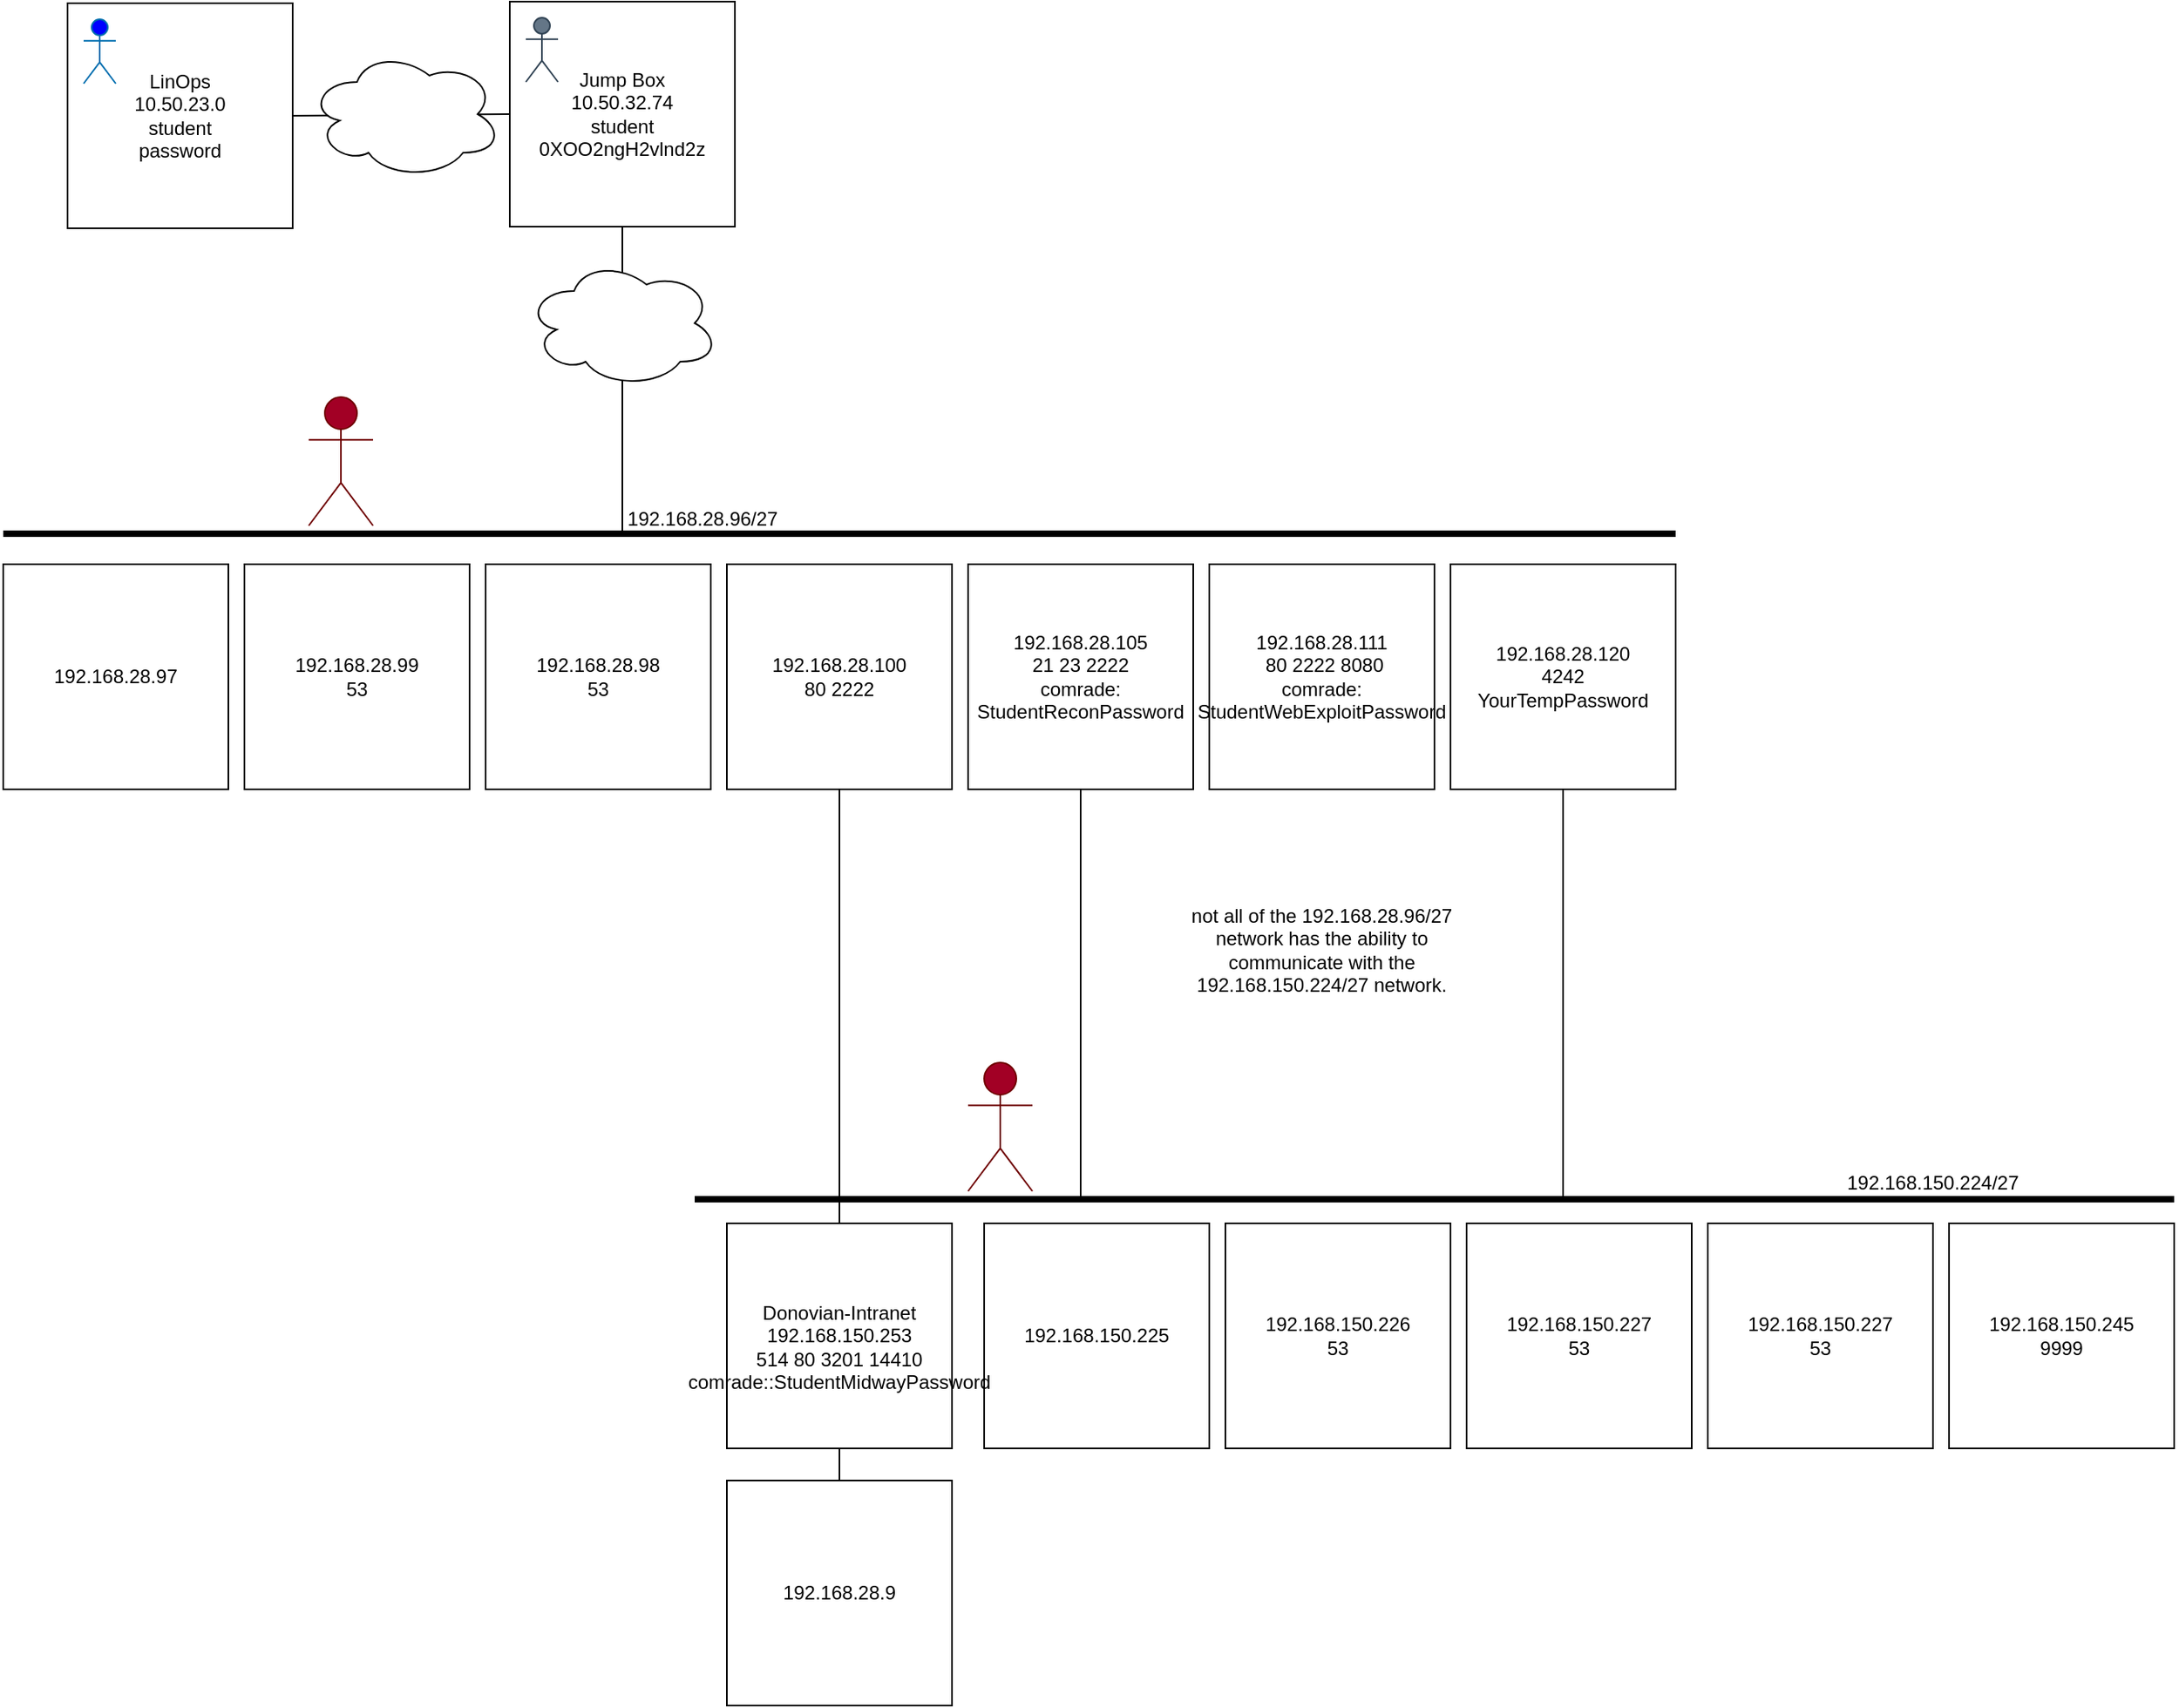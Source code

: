 <mxfile version="21.3.7" type="github" pages="3">
  <diagram name="Page-1" id="kOOMm8zKSmpwJIy81K7Q">
    <mxGraphModel dx="1726" dy="1020" grid="1" gridSize="10" guides="1" tooltips="1" connect="1" arrows="1" fold="1" page="1" pageScale="1" pageWidth="850" pageHeight="1100" math="0" shadow="0">
      <root>
        <mxCell id="0" />
        <mxCell id="1" parent="0" />
        <mxCell id="7rxzncGhu5H5seyyBJXx-3" value="" style="group" parent="1" vertex="1" connectable="0">
          <mxGeometry x="100" y="31" width="140" height="140" as="geometry" />
        </mxCell>
        <mxCell id="7rxzncGhu5H5seyyBJXx-1" value="&lt;div&gt;LinOps&lt;/div&gt;&lt;div&gt;10.50.23.0&lt;br&gt;&lt;/div&gt;&lt;div&gt;student&lt;/div&gt;&lt;div&gt;password&lt;br&gt;&lt;/div&gt;" style="whiteSpace=wrap;html=1;aspect=fixed;" parent="7rxzncGhu5H5seyyBJXx-3" vertex="1">
          <mxGeometry width="140" height="140" as="geometry" />
        </mxCell>
        <mxCell id="7rxzncGhu5H5seyyBJXx-2" value="" style="shape=umlActor;verticalLabelPosition=bottom;verticalAlign=top;html=1;outlineConnect=0;fillColor=#0000FF;fontColor=#ffffff;strokeColor=#006EAF;" parent="7rxzncGhu5H5seyyBJXx-3" vertex="1">
          <mxGeometry x="10" y="10" width="20" height="40" as="geometry" />
        </mxCell>
        <mxCell id="7rxzncGhu5H5seyyBJXx-6" value="" style="group" parent="1" vertex="1" connectable="0">
          <mxGeometry x="375" y="30" width="140" height="140" as="geometry" />
        </mxCell>
        <mxCell id="7rxzncGhu5H5seyyBJXx-4" value="&lt;div&gt;Jump Box&lt;br&gt;&lt;/div&gt;&lt;div&gt;10.50.32.74&lt;br&gt;&lt;/div&gt;&lt;div&gt;student&lt;/div&gt;&lt;div&gt;0XOO2ngH2vlnd2z&lt;br&gt;&lt;/div&gt;" style="whiteSpace=wrap;html=1;aspect=fixed;" parent="7rxzncGhu5H5seyyBJXx-6" vertex="1">
          <mxGeometry width="140" height="140" as="geometry" />
        </mxCell>
        <mxCell id="7rxzncGhu5H5seyyBJXx-5" value="" style="shape=umlActor;verticalLabelPosition=bottom;verticalAlign=top;html=1;outlineConnect=0;fillColor=#647687;fontColor=#ffffff;strokeColor=#314354;" parent="7rxzncGhu5H5seyyBJXx-6" vertex="1">
          <mxGeometry x="10" y="10" width="20" height="40" as="geometry" />
        </mxCell>
        <mxCell id="7rxzncGhu5H5seyyBJXx-9" value="" style="group;fillColor=#e51400;fontColor=#ffffff;strokeColor=#B20000;" parent="1" vertex="1" connectable="0">
          <mxGeometry x="210" y="380" width="140" height="140" as="geometry" />
        </mxCell>
        <mxCell id="7rxzncGhu5H5seyyBJXx-7" value="&lt;div&gt;192.168.28.99&lt;/div&gt;53" style="whiteSpace=wrap;html=1;aspect=fixed;" parent="7rxzncGhu5H5seyyBJXx-9" vertex="1">
          <mxGeometry width="140" height="140" as="geometry" />
        </mxCell>
        <mxCell id="7rxzncGhu5H5seyyBJXx-10" value="" style="endArrow=none;html=1;rounded=0;entryX=0;entryY=0.5;entryDx=0;entryDy=0;exitX=1;exitY=0.5;exitDx=0;exitDy=0;" parent="1" source="7rxzncGhu5H5seyyBJXx-1" target="7rxzncGhu5H5seyyBJXx-4" edge="1">
          <mxGeometry width="50" height="50" relative="1" as="geometry">
            <mxPoint x="270" y="140" as="sourcePoint" />
            <mxPoint x="320" y="90" as="targetPoint" />
          </mxGeometry>
        </mxCell>
        <mxCell id="7rxzncGhu5H5seyyBJXx-11" value="" style="ellipse;shape=cloud;whiteSpace=wrap;html=1;" parent="1" vertex="1">
          <mxGeometry x="250" y="60" width="120" height="80" as="geometry" />
        </mxCell>
        <mxCell id="7rxzncGhu5H5seyyBJXx-13" value="not all of the 192.168.28.96/27 network has the ability to communicate with the 192.168.150.224/27 network." style="text;html=1;strokeColor=none;fillColor=default;align=center;verticalAlign=middle;whiteSpace=wrap;rounded=0;" parent="1" vertex="1">
          <mxGeometry x="780" y="580" width="200" height="80" as="geometry" />
        </mxCell>
        <mxCell id="7rxzncGhu5H5seyyBJXx-15" value="" style="endArrow=none;html=1;rounded=0;entryX=0.5;entryY=1;entryDx=0;entryDy=0;" parent="1" target="7rxzncGhu5H5seyyBJXx-4" edge="1">
          <mxGeometry width="50" height="50" relative="1" as="geometry">
            <mxPoint x="445" y="360" as="sourcePoint" />
            <mxPoint x="520" y="240" as="targetPoint" />
          </mxGeometry>
        </mxCell>
        <mxCell id="7rxzncGhu5H5seyyBJXx-17" value="" style="line;strokeWidth=4;html=1;perimeter=backbonePerimeter;points=[];outlineConnect=0;" parent="1" vertex="1">
          <mxGeometry x="60" y="356" width="1040" height="10" as="geometry" />
        </mxCell>
        <mxCell id="7rxzncGhu5H5seyyBJXx-19" value="192.168.28.96/27" style="text;html=1;strokeColor=none;fillColor=none;align=center;verticalAlign=middle;whiteSpace=wrap;rounded=0;" parent="1" vertex="1">
          <mxGeometry x="465" y="337" width="60" height="30" as="geometry" />
        </mxCell>
        <mxCell id="7rxzncGhu5H5seyyBJXx-20" value="&lt;div&gt;192.168.28.98&lt;/div&gt;&lt;div&gt;53&lt;/div&gt;" style="whiteSpace=wrap;html=1;aspect=fixed;" parent="1" vertex="1">
          <mxGeometry x="360" y="380" width="140" height="140" as="geometry" />
        </mxCell>
        <mxCell id="7rxzncGhu5H5seyyBJXx-21" value="&lt;div&gt;192.168.28.100&lt;/div&gt;&lt;div&gt;80 2222&lt;br&gt;&lt;/div&gt;" style="whiteSpace=wrap;html=1;aspect=fixed;" parent="1" vertex="1">
          <mxGeometry x="510" y="380" width="140" height="140" as="geometry" />
        </mxCell>
        <mxCell id="7rxzncGhu5H5seyyBJXx-22" value="192.168.28.97" style="whiteSpace=wrap;html=1;aspect=fixed;" parent="1" vertex="1">
          <mxGeometry x="60" y="380" width="140" height="140" as="geometry" />
        </mxCell>
        <mxCell id="7rxzncGhu5H5seyyBJXx-23" value="&lt;div&gt;192.168.28.105&lt;/div&gt;&lt;div&gt;21 23 2222&lt;/div&gt;&lt;div&gt;comrade:&lt;/div&gt;&lt;div&gt;StudentReconPassword&lt;/div&gt;" style="whiteSpace=wrap;html=1;aspect=fixed;" parent="1" vertex="1">
          <mxGeometry x="660" y="380" width="140" height="140" as="geometry" />
        </mxCell>
        <mxCell id="7rxzncGhu5H5seyyBJXx-24" value="&lt;div&gt;192.168.28.111&lt;/div&gt;&lt;div&gt;&amp;nbsp;80 2222 8080&lt;/div&gt;&lt;div&gt;comrade:&lt;/div&gt;&lt;div&gt;StudentWebExploitPassword&lt;/div&gt;" style="whiteSpace=wrap;html=1;aspect=fixed;" parent="1" vertex="1">
          <mxGeometry x="810" y="380" width="140" height="140" as="geometry" />
        </mxCell>
        <mxCell id="7rxzncGhu5H5seyyBJXx-25" value="&lt;div&gt;192.168.28.120&lt;/div&gt;&lt;div&gt;4242&lt;/div&gt;&lt;div&gt;YourTempPassword&lt;br&gt;&lt;/div&gt;" style="whiteSpace=wrap;html=1;aspect=fixed;" parent="1" vertex="1">
          <mxGeometry x="960" y="380" width="140" height="140" as="geometry" />
        </mxCell>
        <mxCell id="7rxzncGhu5H5seyyBJXx-8" value="" style="shape=umlActor;verticalLabelPosition=bottom;verticalAlign=top;html=1;outlineConnect=0;fillColor=#a20025;fontColor=#ffffff;strokeColor=#6F0000;" parent="1" vertex="1">
          <mxGeometry x="660" y="690" width="40" height="80" as="geometry" />
        </mxCell>
        <mxCell id="7rxzncGhu5H5seyyBJXx-26" value="" style="ellipse;shape=cloud;whiteSpace=wrap;html=1;" parent="1" vertex="1">
          <mxGeometry x="385" y="190" width="120" height="80" as="geometry" />
        </mxCell>
        <mxCell id="7rxzncGhu5H5seyyBJXx-32" value="192.168.150.225" style="whiteSpace=wrap;html=1;aspect=fixed;" parent="1" vertex="1">
          <mxGeometry x="670" y="790" width="140" height="140" as="geometry" />
        </mxCell>
        <mxCell id="7rxzncGhu5H5seyyBJXx-33" value="&lt;div&gt;192.168.150.226&lt;/div&gt;&lt;div&gt;53&lt;/div&gt;" style="whiteSpace=wrap;html=1;aspect=fixed;" parent="1" vertex="1">
          <mxGeometry x="820" y="790" width="140" height="140" as="geometry" />
        </mxCell>
        <mxCell id="7rxzncGhu5H5seyyBJXx-34" value="&lt;div&gt;192.168.150.227&lt;/div&gt;&lt;div&gt;53&lt;br&gt;&lt;/div&gt;" style="whiteSpace=wrap;html=1;aspect=fixed;" parent="1" vertex="1">
          <mxGeometry x="970" y="790" width="140" height="140" as="geometry" />
        </mxCell>
        <mxCell id="7rxzncGhu5H5seyyBJXx-35" value="" style="shape=umlActor;verticalLabelPosition=bottom;verticalAlign=top;html=1;outlineConnect=0;fillColor=#a20025;fontColor=#ffffff;strokeColor=#6F0000;" parent="1" vertex="1">
          <mxGeometry x="250" y="276" width="40" height="80" as="geometry" />
        </mxCell>
        <mxCell id="7rxzncGhu5H5seyyBJXx-39" value="" style="endArrow=none;html=1;rounded=0;entryX=0.5;entryY=1;entryDx=0;entryDy=0;" parent="1" source="7rxzncGhu5H5seyyBJXx-41" target="7rxzncGhu5H5seyyBJXx-25" edge="1">
          <mxGeometry width="50" height="50" relative="1" as="geometry">
            <mxPoint x="1030" y="630" as="sourcePoint" />
            <mxPoint x="1010" y="630" as="targetPoint" />
          </mxGeometry>
        </mxCell>
        <mxCell id="7rxzncGhu5H5seyyBJXx-41" value="" style="line;strokeWidth=4;html=1;perimeter=backbonePerimeter;points=[];outlineConnect=0;" parent="1" vertex="1">
          <mxGeometry x="490" y="770" width="920" height="10" as="geometry" />
        </mxCell>
        <mxCell id="7rxzncGhu5H5seyyBJXx-44" value="&lt;div&gt;192.168.150.227&lt;/div&gt;&lt;div&gt;53&lt;br&gt;&lt;/div&gt;" style="whiteSpace=wrap;html=1;aspect=fixed;" parent="1" vertex="1">
          <mxGeometry x="1120" y="790" width="140" height="140" as="geometry" />
        </mxCell>
        <mxCell id="3pL5cruVmipBJHujs6nN-1" value="192.168.150.224/27" style="text;html=1;strokeColor=none;fillColor=none;align=center;verticalAlign=middle;whiteSpace=wrap;rounded=0;" parent="1" vertex="1">
          <mxGeometry x="1230" y="750" width="60" height="30" as="geometry" />
        </mxCell>
        <mxCell id="ft-l_PQJDunFmw_037Gx-1" value="&lt;div&gt;192.168.150.245&lt;/div&gt;&lt;div&gt;9999&lt;br&gt;&lt;/div&gt;" style="whiteSpace=wrap;html=1;aspect=fixed;" parent="1" vertex="1">
          <mxGeometry x="1270" y="790" width="140" height="140" as="geometry" />
        </mxCell>
        <mxCell id="ft-l_PQJDunFmw_037Gx-3" value="" style="endArrow=none;html=1;rounded=0;entryX=0.5;entryY=1;entryDx=0;entryDy=0;" parent="1" source="7rxzncGhu5H5seyyBJXx-41" target="7rxzncGhu5H5seyyBJXx-23" edge="1">
          <mxGeometry width="50" height="50" relative="1" as="geometry">
            <mxPoint x="810" y="630" as="sourcePoint" />
            <mxPoint x="720" y="580" as="targetPoint" />
          </mxGeometry>
        </mxCell>
        <mxCell id="ft-l_PQJDunFmw_037Gx-4" value="&lt;div&gt;&lt;br&gt;&lt;/div&gt;&lt;div&gt;Donovian-Intranet&lt;br&gt;&lt;/div&gt;&lt;div&gt;192.168.150.253&lt;/div&gt;&lt;div&gt;514 80 3201 14410&lt;/div&gt;comrade::StudentMidwayPassword&lt;br&gt;" style="whiteSpace=wrap;html=1;aspect=fixed;" parent="1" vertex="1">
          <mxGeometry x="510" y="790" width="140" height="140" as="geometry" />
        </mxCell>
        <mxCell id="ft-l_PQJDunFmw_037Gx-6" value="&lt;div&gt;192.168.28.9&lt;/div&gt;" style="whiteSpace=wrap;html=1;aspect=fixed;" parent="1" vertex="1">
          <mxGeometry x="510" y="950" width="140" height="140" as="geometry" />
        </mxCell>
        <mxCell id="ft-l_PQJDunFmw_037Gx-8" value="" style="endArrow=none;html=1;rounded=0;entryX=0.5;entryY=1;entryDx=0;entryDy=0;" parent="1" target="7rxzncGhu5H5seyyBJXx-21" edge="1">
          <mxGeometry width="50" height="50" relative="1" as="geometry">
            <mxPoint x="580" y="670" as="sourcePoint" />
            <mxPoint x="590" y="630" as="targetPoint" />
          </mxGeometry>
        </mxCell>
        <mxCell id="ft-l_PQJDunFmw_037Gx-9" value="" style="endArrow=none;html=1;rounded=0;entryX=0.5;entryY=1;entryDx=0;entryDy=0;" parent="1" edge="1" target="ft-l_PQJDunFmw_037Gx-4">
          <mxGeometry width="50" height="50" relative="1" as="geometry">
            <mxPoint x="580" y="950" as="sourcePoint" />
            <mxPoint x="590" y="960" as="targetPoint" />
          </mxGeometry>
        </mxCell>
        <mxCell id="ft-l_PQJDunFmw_037Gx-11" value="" style="endArrow=none;html=1;rounded=0;exitX=0.5;exitY=0;exitDx=0;exitDy=0;" parent="1" source="ft-l_PQJDunFmw_037Gx-4" edge="1">
          <mxGeometry width="50" height="50" relative="1" as="geometry">
            <mxPoint x="460" y="780" as="sourcePoint" />
            <mxPoint x="580" y="670" as="targetPoint" />
          </mxGeometry>
        </mxCell>
      </root>
    </mxGraphModel>
  </diagram>
  <diagram id="AW_jaKhV32HipfdjDPOR" name="Page-4">
    <mxGraphModel dx="1208" dy="1814" grid="1" gridSize="10" guides="1" tooltips="1" connect="1" arrows="1" fold="1" page="1" pageScale="1" pageWidth="850" pageHeight="1100" math="0" shadow="0">
      <root>
        <mxCell id="0" />
        <mxCell id="1" parent="0" />
        <mxCell id="16dA7mFoVMGs_jG1gS2s-1" value="" style="group" parent="1" vertex="1" connectable="0">
          <mxGeometry x="20" y="-1069" width="140" height="140" as="geometry" />
        </mxCell>
        <mxCell id="16dA7mFoVMGs_jG1gS2s-2" value="&lt;div&gt;LinOps&lt;/div&gt;&lt;div&gt;10.50.23.0&lt;br&gt;&lt;/div&gt;&lt;div&gt;student&lt;/div&gt;&lt;div&gt;password&lt;br&gt;&lt;/div&gt;" style="whiteSpace=wrap;html=1;aspect=fixed;" parent="16dA7mFoVMGs_jG1gS2s-1" vertex="1">
          <mxGeometry width="140" height="140" as="geometry" />
        </mxCell>
        <mxCell id="16dA7mFoVMGs_jG1gS2s-3" value="" style="shape=umlActor;verticalLabelPosition=bottom;verticalAlign=top;html=1;outlineConnect=0;fillColor=#0000FF;fontColor=#ffffff;strokeColor=#006EAF;" parent="16dA7mFoVMGs_jG1gS2s-1" vertex="1">
          <mxGeometry x="10" y="10" width="20" height="40" as="geometry" />
        </mxCell>
        <mxCell id="16dA7mFoVMGs_jG1gS2s-7" value="" style="endArrow=none;html=1;rounded=0;entryX=0;entryY=0.5;entryDx=0;entryDy=0;exitX=1;exitY=0.5;exitDx=0;exitDy=0;" parent="1" source="16dA7mFoVMGs_jG1gS2s-2" edge="1">
          <mxGeometry width="50" height="50" relative="1" as="geometry">
            <mxPoint x="190" y="-960" as="sourcePoint" />
            <mxPoint x="295" y="-1000" as="targetPoint" />
          </mxGeometry>
        </mxCell>
        <mxCell id="16dA7mFoVMGs_jG1gS2s-8" value="" style="ellipse;shape=cloud;whiteSpace=wrap;html=1;" parent="1" vertex="1">
          <mxGeometry x="170" y="-1040" width="120" height="80" as="geometry" />
        </mxCell>
        <mxCell id="43uGBtpFtFqIT2KSjcOA-1" value="&lt;div&gt;LinOps&lt;/div&gt;&lt;div&gt;10.50.23.0&lt;br&gt;&lt;/div&gt;&lt;div&gt;student&lt;/div&gt;&lt;div&gt;password&lt;br&gt;&lt;/div&gt;" style="whiteSpace=wrap;html=1;aspect=fixed;" vertex="1" parent="1">
          <mxGeometry x="1320" y="-730" width="140" height="140" as="geometry" />
        </mxCell>
        <mxCell id="43uGBtpFtFqIT2KSjcOA-2" value="&lt;div&gt;&lt;br&gt;&lt;/div&gt;&lt;div&gt;Public Facing Website&lt;br&gt;&lt;/div&gt;&lt;div&gt;10.50..36.102&lt;/div&gt;&lt;div&gt;80 22&lt;br&gt;&lt;/div&gt;" style="whiteSpace=wrap;html=1;aspect=fixed;" vertex="1" parent="1">
          <mxGeometry x="295" y="-1069" width="140" height="140" as="geometry" />
        </mxCell>
        <mxCell id="43uGBtpFtFqIT2KSjcOA-3" value="user2&lt;br&gt;EaglesIsARE78" style="text;html=1;strokeColor=none;fillColor=none;align=left;verticalAlign=top;whiteSpace=wrap;rounded=0;" vertex="1" parent="1">
          <mxGeometry x="435" y="-1069" width="90" height="105" as="geometry" />
        </mxCell>
        <mxCell id="43uGBtpFtFqIT2KSjcOA-8" value="&lt;div&gt;192.168.28.181 &lt;br&gt;&lt;/div&gt;&lt;div&gt;WebApp&lt;/div&gt;&lt;div&gt;80 22&lt;br&gt;&lt;/div&gt;" style="whiteSpace=wrap;html=1;aspect=fixed;" vertex="1" parent="1">
          <mxGeometry x="295" y="-880" width="140" height="140" as="geometry" />
        </mxCell>
        <mxCell id="43uGBtpFtFqIT2KSjcOA-9" value="" style="endArrow=none;html=1;rounded=0;entryX=0.5;entryY=1;entryDx=0;entryDy=0;exitX=0.5;exitY=0;exitDx=0;exitDy=0;" edge="1" parent="1" source="43uGBtpFtFqIT2KSjcOA-8" target="43uGBtpFtFqIT2KSjcOA-2">
          <mxGeometry width="50" height="50" relative="1" as="geometry">
            <mxPoint x="240" y="-840" as="sourcePoint" />
            <mxPoint x="290" y="-890" as="targetPoint" />
          </mxGeometry>
        </mxCell>
        <mxCell id="43uGBtpFtFqIT2KSjcOA-11" value="&lt;div&gt;192.168.28.172&lt;/div&gt;&lt;div&gt;22 80&lt;/div&gt;&lt;div&gt;Roundensor&lt;br&gt;&lt;/div&gt;" style="whiteSpace=wrap;html=1;aspect=fixed;" vertex="1" parent="1">
          <mxGeometry x="450" y="-880" width="140" height="140" as="geometry" />
        </mxCell>
        <mxCell id="43uGBtpFtFqIT2KSjcOA-12" value="" style="endArrow=none;html=1;rounded=0;" edge="1" parent="1">
          <mxGeometry width="50" height="50" relative="1" as="geometry">
            <mxPoint x="365" y="-900" as="sourcePoint" />
            <mxPoint x="520" y="-900" as="targetPoint" />
          </mxGeometry>
        </mxCell>
        <mxCell id="43uGBtpFtFqIT2KSjcOA-14" value="" style="endArrow=none;html=1;rounded=0;exitX=0.5;exitY=0;exitDx=0;exitDy=0;" edge="1" parent="1">
          <mxGeometry width="50" height="50" relative="1" as="geometry">
            <mxPoint x="519" y="-880" as="sourcePoint" />
            <mxPoint x="520" y="-900" as="targetPoint" />
          </mxGeometry>
        </mxCell>
        <mxCell id="43uGBtpFtFqIT2KSjcOA-15" value="&lt;table cellspacing=&quot;0&quot; border=&quot;1&quot;&gt;&lt;tbody&gt;&lt;tr&gt;&lt;td style=&quot;text-align:left&quot;&gt;Aaron&lt;/td&gt;           &lt;td style=&quot;text-align:center&quot;&gt;1&lt;/td&gt;           &lt;td style=&quot;text-align:center&quot;&gt;$Aaron&lt;/td&gt;   &lt;/tr&gt;   &lt;tr&gt;           &lt;td style=&quot;text-align:left&quot;&gt;user2&lt;/td&gt;           &lt;td style=&quot;text-align:center&quot;&gt;2&lt;/td&gt;           &lt;td style=&quot;text-align:center&quot;&gt;$user2&lt;/td&gt;   &lt;/tr&gt;   &lt;tr&gt;           &lt;td style=&quot;text-align:left&quot;&gt;user3&lt;/td&gt;           &lt;td style=&quot;text-align:center&quot;&gt;3&lt;/td&gt;           &lt;td style=&quot;text-align:center&quot;&gt;$user3&lt;/td&gt;   &lt;/tr&gt;   &lt;tr&gt;           &lt;td style=&quot;text-align:left&quot;&gt;Lroth&lt;/td&gt;           &lt;td style=&quot;text-align:center&quot;&gt;4&lt;/td&gt;           &lt;td style=&quot;text-align:center&quot;&gt;$Lee_Roth&lt;/td&gt;   &lt;/tr&gt;   &lt;tr&gt;           &lt;td style=&quot;text-align:left&quot;&gt;ncnffjbeqlCn$$jbeq&lt;/td&gt;           &lt;td style=&quot;text-align:center&quot;&gt;1&lt;/td&gt;           &lt;td style=&quot;text-align:center&quot;&gt;$Aaron&lt;/td&gt;   &lt;/tr&gt;   &lt;tr&gt;           &lt;td style=&quot;text-align:left&quot;&gt;RntyrfVfNER78&lt;/td&gt;           &lt;td style=&quot;text-align:center&quot;&gt;2&lt;/td&gt;           &lt;td style=&quot;text-align:center&quot;&gt;$user2&lt;/td&gt;   &lt;/tr&gt;   &lt;tr&gt;           &lt;td style=&quot;text-align:left&quot;&gt;Obo4GURRnccyrf&lt;/td&gt;           &lt;td style=&quot;text-align:center&quot;&gt;3&lt;/td&gt;           &lt;td style=&quot;text-align:center&quot;&gt;$user3&lt;/td&gt;   &lt;/tr&gt;   &lt;tr&gt;           &lt;td style=&quot;text-align:left&quot;&gt;anotherpassword4THEages&lt;/td&gt;           &lt;td style=&quot;text-align:center&quot;&gt;4&lt;/td&gt;           &lt;td style=&quot;text-align:center&quot;&gt;$Lroth&lt;/td&gt;&lt;/tr&gt;&lt;/tbody&gt;&lt;/table&gt;" style="text;html=1;strokeColor=none;fillColor=none;align=center;verticalAlign=middle;whiteSpace=wrap;rounded=0;" vertex="1" parent="1">
          <mxGeometry x="10" y="-910" width="260" height="170" as="geometry" />
        </mxCell>
        <mxCell id="43uGBtpFtFqIT2KSjcOA-16" value="&lt;div&gt;apasswordyPa$$word&lt;span style=&quot;&quot;&gt;&lt;span style=&quot;&quot;&gt;&amp;nbsp;&amp;nbsp;&amp;nbsp;&amp;nbsp;&lt;/span&gt;&lt;/span&gt;Aaron&lt;/div&gt;&lt;div&gt;EaglesIsARE78&lt;span style=&quot;&quot;&gt;&lt;span style=&quot;&quot;&gt;&amp;nbsp;&amp;nbsp;&amp;nbsp;&amp;nbsp;&lt;/span&gt;user2&lt;/span&gt;&lt;/div&gt;&lt;div&gt;Bob4THEEapples&lt;span style=&quot;&quot;&gt;&lt;span style=&quot;white-space: pre;&quot;&gt;&amp;nbsp;&amp;nbsp;&amp;nbsp;&amp;nbsp;&lt;/span&gt;&lt;/span&gt;user3&lt;/div&gt;anotherpassword4THEages&lt;span style=&quot;white-space: pre;&quot;&gt;&#x9;Lee_Roth&lt;/span&gt;" style="text;html=1;strokeColor=none;fillColor=none;align=center;verticalAlign=middle;whiteSpace=wrap;rounded=0;" vertex="1" parent="1">
          <mxGeometry x="20" y="-740" width="230" height="70" as="geometry" />
        </mxCell>
        <mxCell id="43uGBtpFtFqIT2KSjcOA-17" value="&lt;div&gt;Aaron:&lt;/div&gt;&lt;div&gt;apasswordyPa$$word&lt;/div&gt;" style="text;html=1;strokeColor=none;fillColor=none;align=left;verticalAlign=top;whiteSpace=wrap;rounded=0;" vertex="1" parent="1">
          <mxGeometry x="590" y="-880" width="140" height="90" as="geometry" />
        </mxCell>
        <mxCell id="gGggrmJqB2Nt5pU6vElc-1" value="&lt;div&gt;192.168.28.179&lt;/div&gt;&lt;div&gt;9999&lt;br&gt;&lt;/div&gt;" style="whiteSpace=wrap;html=1;aspect=fixed;" vertex="1" parent="1">
          <mxGeometry x="450" y="-720" width="140" height="140" as="geometry" />
        </mxCell>
        <mxCell id="gGggrmJqB2Nt5pU6vElc-2" value="" style="endArrow=none;html=1;rounded=0;exitX=0.5;exitY=0;exitDx=0;exitDy=0;" edge="1" parent="1">
          <mxGeometry width="50" height="50" relative="1" as="geometry">
            <mxPoint x="519.5" y="-720" as="sourcePoint" />
            <mxPoint x="520.5" y="-740" as="targetPoint" />
          </mxGeometry>
        </mxCell>
      </root>
    </mxGraphModel>
  </diagram>
  <diagram name="Page-5" id="GWzHgw_C52mVuIEpIZJ9">
    <mxGraphModel dx="1208" dy="1814" grid="1" gridSize="10" guides="1" tooltips="1" connect="1" arrows="1" fold="1" page="1" pageScale="1" pageWidth="850" pageHeight="1100" math="0" shadow="0">
      <root>
        <mxCell id="DdAfBF9B98xLQ_fHTL1E-0" />
        <mxCell id="DdAfBF9B98xLQ_fHTL1E-1" parent="DdAfBF9B98xLQ_fHTL1E-0" />
        <mxCell id="DdAfBF9B98xLQ_fHTL1E-2" value="" style="group" parent="DdAfBF9B98xLQ_fHTL1E-1" vertex="1" connectable="0">
          <mxGeometry x="20" y="-1069" width="140" height="140" as="geometry" />
        </mxCell>
        <mxCell id="DdAfBF9B98xLQ_fHTL1E-3" value="&lt;div&gt;LinOps&lt;/div&gt;&lt;div&gt;10.50.23.0&lt;br&gt;&lt;/div&gt;&lt;div&gt;student&lt;/div&gt;&lt;div&gt;password&lt;br&gt;&lt;/div&gt;" style="whiteSpace=wrap;html=1;aspect=fixed;" parent="DdAfBF9B98xLQ_fHTL1E-2" vertex="1">
          <mxGeometry width="140" height="140" as="geometry" />
        </mxCell>
        <mxCell id="DdAfBF9B98xLQ_fHTL1E-4" value="" style="shape=umlActor;verticalLabelPosition=bottom;verticalAlign=top;html=1;outlineConnect=0;fillColor=#0000FF;fontColor=#ffffff;strokeColor=#006EAF;" parent="DdAfBF9B98xLQ_fHTL1E-2" vertex="1">
          <mxGeometry x="10" y="10" width="20" height="40" as="geometry" />
        </mxCell>
        <mxCell id="DdAfBF9B98xLQ_fHTL1E-5" value="" style="group" parent="DdAfBF9B98xLQ_fHTL1E-1" vertex="1" connectable="0">
          <mxGeometry x="295" y="-1070" width="140" height="140" as="geometry" />
        </mxCell>
        <mxCell id="DdAfBF9B98xLQ_fHTL1E-6" value="&lt;div&gt;Jump Box&lt;br&gt;&lt;/div&gt;&lt;div&gt;10.50.32.74&lt;br&gt;&lt;/div&gt;&lt;div&gt;student&lt;/div&gt;&lt;div&gt;0XOO2ngH2vlnd2z&lt;br&gt;&lt;/div&gt;" style="whiteSpace=wrap;html=1;aspect=fixed;" parent="DdAfBF9B98xLQ_fHTL1E-5" vertex="1">
          <mxGeometry width="140" height="140" as="geometry" />
        </mxCell>
        <mxCell id="DdAfBF9B98xLQ_fHTL1E-7" value="" style="shape=umlActor;verticalLabelPosition=bottom;verticalAlign=top;html=1;outlineConnect=0;fillColor=#647687;fontColor=#ffffff;strokeColor=#314354;" parent="DdAfBF9B98xLQ_fHTL1E-5" vertex="1">
          <mxGeometry x="10" y="10" width="20" height="40" as="geometry" />
        </mxCell>
        <mxCell id="DdAfBF9B98xLQ_fHTL1E-8" value="" style="endArrow=none;html=1;rounded=0;entryX=0;entryY=0.5;entryDx=0;entryDy=0;exitX=1;exitY=0.5;exitDx=0;exitDy=0;" parent="DdAfBF9B98xLQ_fHTL1E-1" source="DdAfBF9B98xLQ_fHTL1E-3" target="DdAfBF9B98xLQ_fHTL1E-6" edge="1">
          <mxGeometry width="50" height="50" relative="1" as="geometry">
            <mxPoint x="190" y="-960" as="sourcePoint" />
            <mxPoint x="240" y="-1010" as="targetPoint" />
          </mxGeometry>
        </mxCell>
        <mxCell id="DdAfBF9B98xLQ_fHTL1E-9" value="" style="ellipse;shape=cloud;whiteSpace=wrap;html=1;" parent="DdAfBF9B98xLQ_fHTL1E-1" vertex="1">
          <mxGeometry x="170" y="-1040" width="120" height="80" as="geometry" />
        </mxCell>
        <mxCell id="DdAfBF9B98xLQ_fHTL1E-10" value="" style="endArrow=none;html=1;rounded=0;entryX=0.5;entryY=1;entryDx=0;entryDy=0;" parent="DdAfBF9B98xLQ_fHTL1E-1" target="DdAfBF9B98xLQ_fHTL1E-6" edge="1">
          <mxGeometry width="50" height="50" relative="1" as="geometry">
            <mxPoint x="365" y="-790" as="sourcePoint" />
            <mxPoint x="440" y="-630" as="targetPoint" />
          </mxGeometry>
        </mxCell>
        <mxCell id="DdAfBF9B98xLQ_fHTL1E-11" value="" style="ellipse;shape=cloud;whiteSpace=wrap;html=1;" parent="DdAfBF9B98xLQ_fHTL1E-1" vertex="1">
          <mxGeometry x="305" y="-910" width="120" height="80" as="geometry" />
        </mxCell>
      </root>
    </mxGraphModel>
  </diagram>
</mxfile>
